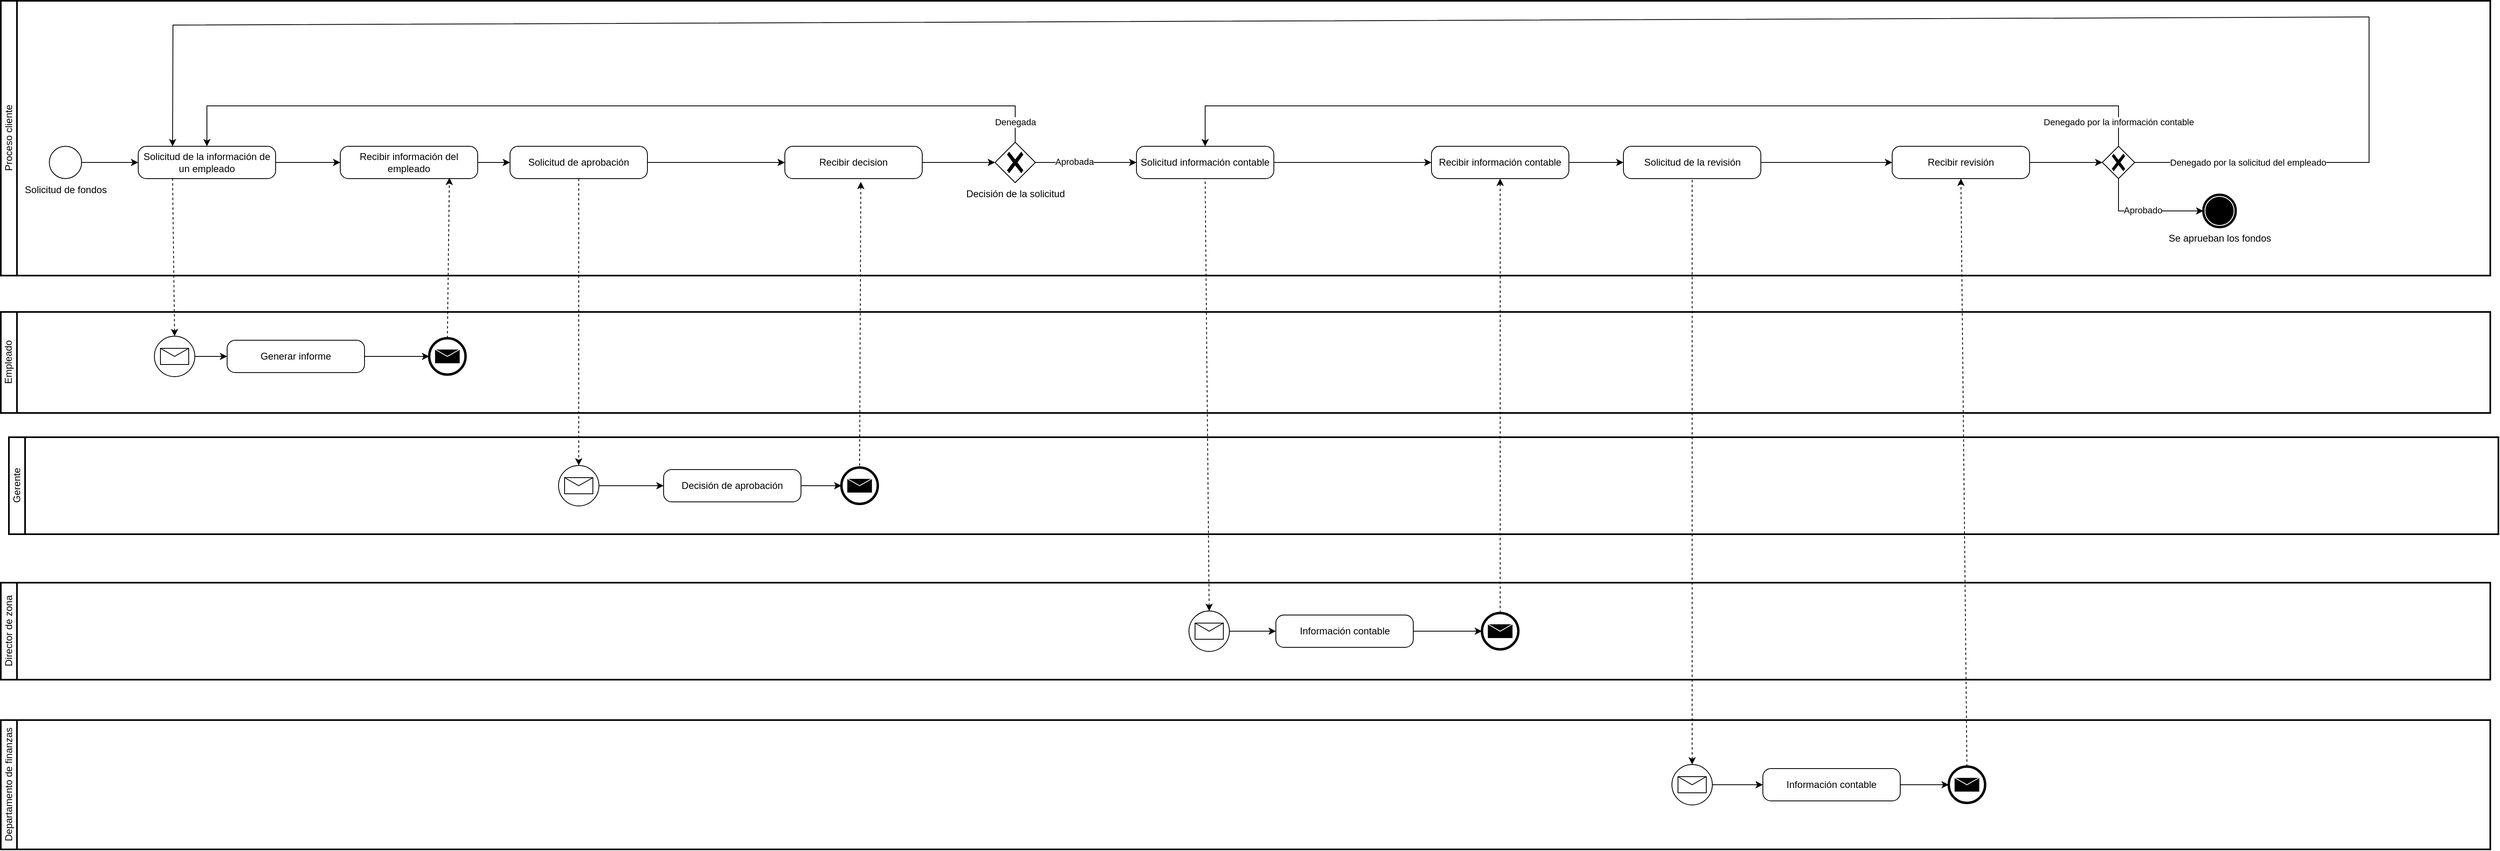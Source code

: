 <mxfile version="20.5.1" type="google"><diagram id="k3MHeP41yX4JBNx6G48g" name="Página-1"><mxGraphModel grid="1" page="1" gridSize="10" guides="1" tooltips="1" connect="1" arrows="1" fold="1" pageScale="1" pageWidth="827" pageHeight="1169" math="0" shadow="0"><root><mxCell id="0"/><mxCell id="1" parent="0"/><mxCell id="_PituJPW_yu_oM9BYutS-4" value="Proceso cliente" style="swimlane;html=1;startSize=20;fontStyle=0;collapsible=0;horizontal=0;swimlaneLine=1;swimlaneFillColor=#ffffff;strokeWidth=2;" vertex="1" parent="1"><mxGeometry x="120" y="140" width="3080" height="340" as="geometry"/></mxCell><mxCell id="_PituJPW_yu_oM9BYutS-1" value="&lt;div&gt;Solicitud de fondos&lt;/div&gt;" style="points=[[0.145,0.145,0],[0.5,0,0],[0.855,0.145,0],[1,0.5,0],[0.855,0.855,0],[0.5,1,0],[0.145,0.855,0],[0,0.5,0]];shape=mxgraph.bpmn.event;html=1;verticalLabelPosition=bottom;labelBackgroundColor=#ffffff;verticalAlign=top;align=center;perimeter=ellipsePerimeter;outlineConnect=0;aspect=fixed;outline=standard;symbol=general;" vertex="1" parent="_PituJPW_yu_oM9BYutS-4"><mxGeometry x="60" y="180" width="40" height="40" as="geometry"/></mxCell><mxCell id="_PituJPW_yu_oM9BYutS-3" value="" style="endArrow=classic;html=1;rounded=0;exitX=1;exitY=0.5;exitDx=0;exitDy=0;exitPerimeter=0;entryX=0;entryY=0.5;entryDx=0;entryDy=0;entryPerimeter=0;endFill=1;" edge="1" parent="_PituJPW_yu_oM9BYutS-4" source="_PituJPW_yu_oM9BYutS-1" target="_PituJPW_yu_oM9BYutS-11"><mxGeometry width="50" height="50" relative="1" as="geometry"><mxPoint x="370" y="450" as="sourcePoint"/><mxPoint x="180" y="200" as="targetPoint"/></mxGeometry></mxCell><mxCell id="_PituJPW_yu_oM9BYutS-11" value="Solicitud de la información de un empleado" style="points=[[0.25,0,0],[0.5,0,0],[0.75,0,0],[1,0.25,0],[1,0.5,0],[1,0.75,0],[0.75,1,0],[0.5,1,0],[0.25,1,0],[0,0.75,0],[0,0.5,0],[0,0.25,0]];shape=mxgraph.bpmn.task;whiteSpace=wrap;rectStyle=rounded;size=10;taskMarker=abstract;" vertex="1" parent="_PituJPW_yu_oM9BYutS-4"><mxGeometry x="170" y="180" width="170" height="40" as="geometry"/></mxCell><mxCell id="_PituJPW_yu_oM9BYutS-12" value="Solicitud de aprobación" style="points=[[0.25,0,0],[0.5,0,0],[0.75,0,0],[1,0.25,0],[1,0.5,0],[1,0.75,0],[0.75,1,0],[0.5,1,0],[0.25,1,0],[0,0.75,0],[0,0.5,0],[0,0.25,0]];shape=mxgraph.bpmn.task;whiteSpace=wrap;rectStyle=rounded;size=10;taskMarker=abstract;" vertex="1" parent="_PituJPW_yu_oM9BYutS-4"><mxGeometry x="630" y="180" width="170" height="40" as="geometry"/></mxCell><mxCell id="_PituJPW_yu_oM9BYutS-13" value="Recibir información del empleado" style="points=[[0.25,0,0],[0.5,0,0],[0.75,0,0],[1,0.25,0],[1,0.5,0],[1,0.75,0],[0.75,1,0],[0.5,1,0],[0.25,1,0],[0,0.75,0],[0,0.5,0],[0,0.25,0]];shape=mxgraph.bpmn.task;whiteSpace=wrap;rectStyle=rounded;size=10;taskMarker=abstract;" vertex="1" parent="_PituJPW_yu_oM9BYutS-4"><mxGeometry x="420" y="180" width="170" height="40" as="geometry"/></mxCell><mxCell id="_PituJPW_yu_oM9BYutS-14" value="" style="endArrow=classic;html=1;rounded=0;exitX=1;exitY=0.5;exitDx=0;exitDy=0;exitPerimeter=0;entryX=0;entryY=0.5;entryDx=0;entryDy=0;entryPerimeter=0;" edge="1" parent="_PituJPW_yu_oM9BYutS-4" source="_PituJPW_yu_oM9BYutS-11" target="_PituJPW_yu_oM9BYutS-13"><mxGeometry width="50" height="50" relative="1" as="geometry"><mxPoint x="390" y="440" as="sourcePoint"/><mxPoint x="440" y="390" as="targetPoint"/></mxGeometry></mxCell><mxCell id="_PituJPW_yu_oM9BYutS-26" value="Recibir decision" style="points=[[0.25,0,0],[0.5,0,0],[0.75,0,0],[1,0.25,0],[1,0.5,0],[1,0.75,0],[0.75,1,0],[0.5,1,0],[0.25,1,0],[0,0.75,0],[0,0.5,0],[0,0.25,0]];shape=mxgraph.bpmn.task;whiteSpace=wrap;rectStyle=rounded;size=10;taskMarker=abstract;" vertex="1" parent="_PituJPW_yu_oM9BYutS-4"><mxGeometry x="970" y="180" width="170" height="40" as="geometry"/></mxCell><mxCell id="_PituJPW_yu_oM9BYutS-28" value="" style="endArrow=classic;html=1;rounded=0;exitX=1;exitY=0.5;exitDx=0;exitDy=0;exitPerimeter=0;entryX=0;entryY=0.5;entryDx=0;entryDy=0;entryPerimeter=0;" edge="1" parent="_PituJPW_yu_oM9BYutS-4" source="_PituJPW_yu_oM9BYutS-12" target="_PituJPW_yu_oM9BYutS-26"><mxGeometry width="50" height="50" relative="1" as="geometry"><mxPoint x="1030" y="440" as="sourcePoint"/><mxPoint x="1080" y="390" as="targetPoint"/></mxGeometry></mxCell><mxCell id="_PituJPW_yu_oM9BYutS-29" value="Decisión de la solicitud" style="points=[[0.25,0.25,0],[0.5,0,0],[0.75,0.25,0],[1,0.5,0],[0.75,0.75,0],[0.5,1,0],[0.25,0.75,0],[0,0.5,0]];shape=mxgraph.bpmn.gateway2;html=1;verticalLabelPosition=bottom;labelBackgroundColor=#ffffff;verticalAlign=top;align=center;perimeter=rhombusPerimeter;outlineConnect=0;outline=none;symbol=none;gwType=exclusive;" vertex="1" parent="_PituJPW_yu_oM9BYutS-4"><mxGeometry x="1230" y="175" width="50" height="50" as="geometry"/></mxCell><mxCell id="_PituJPW_yu_oM9BYutS-30" value="" style="endArrow=classic;html=1;rounded=0;exitX=1;exitY=0.5;exitDx=0;exitDy=0;exitPerimeter=0;entryX=0;entryY=0.5;entryDx=0;entryDy=0;entryPerimeter=0;endFill=1;" edge="1" parent="_PituJPW_yu_oM9BYutS-4" source="_PituJPW_yu_oM9BYutS-26" target="_PituJPW_yu_oM9BYutS-29"><mxGeometry width="50" height="50" relative="1" as="geometry"><mxPoint x="970" y="440" as="sourcePoint"/><mxPoint x="1020" y="390" as="targetPoint"/></mxGeometry></mxCell><mxCell id="_PituJPW_yu_oM9BYutS-31" value="" style="endArrow=classic;html=1;rounded=0;exitX=1;exitY=0.5;exitDx=0;exitDy=0;exitPerimeter=0;entryX=0;entryY=0.5;entryDx=0;entryDy=0;entryPerimeter=0;" edge="1" parent="_PituJPW_yu_oM9BYutS-4" source="_PituJPW_yu_oM9BYutS-13" target="_PituJPW_yu_oM9BYutS-12"><mxGeometry width="50" height="50" relative="1" as="geometry"><mxPoint x="990" y="350" as="sourcePoint"/><mxPoint x="1040" y="300" as="targetPoint"/></mxGeometry></mxCell><mxCell id="_PituJPW_yu_oM9BYutS-32" value="" style="endArrow=none;html=1;rounded=0;entryX=0.5;entryY=0;entryDx=0;entryDy=0;entryPerimeter=0;exitX=0.5;exitY=0;exitDx=0;exitDy=0;exitPerimeter=0;endFill=0;startArrow=classic;startFill=1;" edge="1" parent="_PituJPW_yu_oM9BYutS-4" source="_PituJPW_yu_oM9BYutS-11" target="_PituJPW_yu_oM9BYutS-29"><mxGeometry width="50" height="50" relative="1" as="geometry"><mxPoint x="270" y="120" as="sourcePoint"/><mxPoint x="1180" y="330" as="targetPoint"/><Array as="points"><mxPoint x="255" y="130"/><mxPoint x="970" y="130"/><mxPoint x="1255" y="130"/></Array></mxGeometry></mxCell><mxCell id="_PituJPW_yu_oM9BYutS-33" value="Denegada" style="edgeLabel;html=1;align=center;verticalAlign=middle;resizable=0;points=[];" vertex="1" connectable="0" parent="_PituJPW_yu_oM9BYutS-32"><mxGeometry x="0.3" y="-1" relative="1" as="geometry"><mxPoint x="338" y="19" as="offset"/></mxGeometry></mxCell><mxCell id="_PituJPW_yu_oM9BYutS-47" style="edgeStyle=orthogonalEdgeStyle;rounded=0;orthogonalLoop=1;jettySize=auto;html=1;entryX=0;entryY=0.5;entryDx=0;entryDy=0;entryPerimeter=0;" edge="1" parent="_PituJPW_yu_oM9BYutS-4" source="_PituJPW_yu_oM9BYutS-40" target="_PituJPW_yu_oM9BYutS-46"><mxGeometry relative="1" as="geometry"/></mxCell><mxCell id="_PituJPW_yu_oM9BYutS-40" value="Solicitud información contable" style="points=[[0.25,0,0],[0.5,0,0],[0.75,0,0],[1,0.25,0],[1,0.5,0],[1,0.75,0],[0.75,1,0],[0.5,1,0],[0.25,1,0],[0,0.75,0],[0,0.5,0],[0,0.25,0]];shape=mxgraph.bpmn.task;whiteSpace=wrap;rectStyle=rounded;size=10;taskMarker=abstract;" vertex="1" parent="_PituJPW_yu_oM9BYutS-4"><mxGeometry x="1405" y="180" width="170" height="40" as="geometry"/></mxCell><mxCell id="_PituJPW_yu_oM9BYutS-41" value="" style="endArrow=none;html=1;rounded=0;entryX=1;entryY=0.5;entryDx=0;entryDy=0;entryPerimeter=0;exitX=0;exitY=0.5;exitDx=0;exitDy=0;exitPerimeter=0;endFill=0;startArrow=classic;startFill=1;" edge="1" parent="_PituJPW_yu_oM9BYutS-4" source="_PituJPW_yu_oM9BYutS-40" target="_PituJPW_yu_oM9BYutS-29"><mxGeometry width="50" height="50" relative="1" as="geometry"><mxPoint x="900" y="620" as="sourcePoint"/><mxPoint x="950" y="570" as="targetPoint"/><Array as="points"/></mxGeometry></mxCell><mxCell id="_PituJPW_yu_oM9BYutS-45" value="Aprobada" style="edgeLabel;html=1;align=center;verticalAlign=middle;resizable=0;points=[];" vertex="1" connectable="0" parent="_PituJPW_yu_oM9BYutS-41"><mxGeometry x="0.232" y="-1" relative="1" as="geometry"><mxPoint as="offset"/></mxGeometry></mxCell><mxCell id="_PituJPW_yu_oM9BYutS-56" style="edgeStyle=orthogonalEdgeStyle;rounded=0;orthogonalLoop=1;jettySize=auto;html=1;entryX=0;entryY=0.5;entryDx=0;entryDy=0;entryPerimeter=0;" edge="1" parent="_PituJPW_yu_oM9BYutS-4" source="_PituJPW_yu_oM9BYutS-46" target="_PituJPW_yu_oM9BYutS-55"><mxGeometry relative="1" as="geometry"/></mxCell><mxCell id="_PituJPW_yu_oM9BYutS-46" value="Recibir información contable" style="points=[[0.25,0,0],[0.5,0,0],[0.75,0,0],[1,0.25,0],[1,0.5,0],[1,0.75,0],[0.75,1,0],[0.5,1,0],[0.25,1,0],[0,0.75,0],[0,0.5,0],[0,0.25,0]];shape=mxgraph.bpmn.task;whiteSpace=wrap;rectStyle=rounded;size=10;taskMarker=abstract;" vertex="1" parent="_PituJPW_yu_oM9BYutS-4"><mxGeometry x="1770" y="180" width="170" height="40" as="geometry"/></mxCell><mxCell id="_PituJPW_yu_oM9BYutS-59" style="edgeStyle=orthogonalEdgeStyle;rounded=0;orthogonalLoop=1;jettySize=auto;html=1;entryX=0;entryY=0.5;entryDx=0;entryDy=0;entryPerimeter=0;" edge="1" parent="_PituJPW_yu_oM9BYutS-4" source="_PituJPW_yu_oM9BYutS-55" target="_PituJPW_yu_oM9BYutS-58"><mxGeometry relative="1" as="geometry"/></mxCell><mxCell id="_PituJPW_yu_oM9BYutS-55" value="Solicitud de la revisión" style="points=[[0.25,0,0],[0.5,0,0],[0.75,0,0],[1,0.25,0],[1,0.5,0],[1,0.75,0],[0.75,1,0],[0.5,1,0],[0.25,1,0],[0,0.75,0],[0,0.5,0],[0,0.25,0]];shape=mxgraph.bpmn.task;whiteSpace=wrap;rectStyle=rounded;size=10;taskMarker=abstract;" vertex="1" parent="_PituJPW_yu_oM9BYutS-4"><mxGeometry x="2007.5" y="180" width="170" height="40" as="geometry"/></mxCell><mxCell id="_PituJPW_yu_oM9BYutS-58" value="Recibir revisión" style="points=[[0.25,0,0],[0.5,0,0],[0.75,0,0],[1,0.25,0],[1,0.5,0],[1,0.75,0],[0.75,1,0],[0.5,1,0],[0.25,1,0],[0,0.75,0],[0,0.5,0],[0,0.25,0]];shape=mxgraph.bpmn.task;whiteSpace=wrap;rectStyle=rounded;size=10;taskMarker=abstract;" vertex="1" parent="_PituJPW_yu_oM9BYutS-4"><mxGeometry x="2340" y="180" width="170" height="40" as="geometry"/></mxCell><mxCell id="_PituJPW_yu_oM9BYutS-61" value="" style="points=[[0.25,0.25,0],[0.5,0,0],[0.75,0.25,0],[1,0.5,0],[0.75,0.75,0],[0.5,1,0],[0.25,0.75,0],[0,0.5,0]];shape=mxgraph.bpmn.gateway2;html=1;verticalLabelPosition=bottom;labelBackgroundColor=#ffffff;verticalAlign=top;align=center;perimeter=rhombusPerimeter;outlineConnect=0;outline=none;symbol=none;gwType=exclusive;" vertex="1" parent="_PituJPW_yu_oM9BYutS-4"><mxGeometry x="2600" y="180" width="40" height="40" as="geometry"/></mxCell><mxCell id="_PituJPW_yu_oM9BYutS-62" value="" style="endArrow=classic;html=1;rounded=0;entryX=0;entryY=0.5;entryDx=0;entryDy=0;entryPerimeter=0;exitX=1;exitY=0.5;exitDx=0;exitDy=0;exitPerimeter=0;endFill=1;" edge="1" parent="_PituJPW_yu_oM9BYutS-4" source="_PituJPW_yu_oM9BYutS-58" target="_PituJPW_yu_oM9BYutS-61"><mxGeometry width="50" height="50" relative="1" as="geometry"><mxPoint x="2330" y="470" as="sourcePoint"/><mxPoint x="2380" y="420" as="targetPoint"/></mxGeometry></mxCell><mxCell id="_PituJPW_yu_oM9BYutS-63" value="Se aprueban los fondos" style="points=[[0.145,0.145,0],[0.5,0,0],[0.855,0.145,0],[1,0.5,0],[0.855,0.855,0],[0.5,1,0],[0.145,0.855,0],[0,0.5,0]];shape=mxgraph.bpmn.event;html=1;verticalLabelPosition=bottom;labelBackgroundColor=#ffffff;verticalAlign=top;align=center;perimeter=ellipsePerimeter;outlineConnect=0;aspect=fixed;outline=end;symbol=terminate;" vertex="1" parent="_PituJPW_yu_oM9BYutS-4"><mxGeometry x="2725" y="240" width="40" height="40" as="geometry"/></mxCell><mxCell id="_PituJPW_yu_oM9BYutS-64" value="" style="endArrow=none;html=1;rounded=0;entryX=0.5;entryY=1;entryDx=0;entryDy=0;entryPerimeter=0;exitX=0;exitY=0.5;exitDx=0;exitDy=0;exitPerimeter=0;endFill=0;startArrow=classic;startFill=1;" edge="1" parent="_PituJPW_yu_oM9BYutS-4" source="_PituJPW_yu_oM9BYutS-63" target="_PituJPW_yu_oM9BYutS-61"><mxGeometry width="50" height="50" relative="1" as="geometry"><mxPoint x="2420" y="470" as="sourcePoint"/><mxPoint x="2470" y="420" as="targetPoint"/><Array as="points"><mxPoint x="2620" y="260"/></Array></mxGeometry></mxCell><mxCell id="_PituJPW_yu_oM9BYutS-65" value="Aprobado" style="edgeLabel;html=1;align=center;verticalAlign=middle;resizable=0;points=[];" vertex="1" connectable="0" parent="_PituJPW_yu_oM9BYutS-64"><mxGeometry x="0.035" y="-1" relative="1" as="geometry"><mxPoint as="offset"/></mxGeometry></mxCell><mxCell id="_PituJPW_yu_oM9BYutS-66" value="" style="endArrow=none;html=1;rounded=0;entryX=1;entryY=0.5;entryDx=0;entryDy=0;entryPerimeter=0;exitX=0.25;exitY=0;exitDx=0;exitDy=0;exitPerimeter=0;endFill=0;startArrow=classic;startFill=1;" edge="1" parent="_PituJPW_yu_oM9BYutS-4" source="_PituJPW_yu_oM9BYutS-11" target="_PituJPW_yu_oM9BYutS-61"><mxGeometry width="50" height="50" relative="1" as="geometry"><mxPoint x="188.824" y="30" as="sourcePoint"/><mxPoint x="2290" y="190" as="targetPoint"/><Array as="points"><mxPoint x="213" y="30"/><mxPoint x="2930" y="20"/><mxPoint x="2930" y="200"/></Array></mxGeometry></mxCell><mxCell id="_PituJPW_yu_oM9BYutS-67" value="&lt;div&gt;Denegado por la solicitud del empleado&lt;/div&gt;" style="edgeLabel;html=1;align=center;verticalAlign=middle;resizable=0;points=[];" vertex="1" connectable="0" parent="_PituJPW_yu_oM9BYutS-66"><mxGeometry x="0.967" y="2" relative="1" as="geometry"><mxPoint x="85" y="-2" as="offset"/></mxGeometry></mxCell><mxCell id="_PituJPW_yu_oM9BYutS-68" value="Denegado por la información contable" style="endArrow=none;html=1;rounded=0;exitX=0.5;exitY=0;exitDx=0;exitDy=0;exitPerimeter=0;entryX=0.5;entryY=0;entryDx=0;entryDy=0;entryPerimeter=0;startArrow=classic;startFill=1;" edge="1" parent="_PituJPW_yu_oM9BYutS-4" source="_PituJPW_yu_oM9BYutS-40" target="_PituJPW_yu_oM9BYutS-61"><mxGeometry x="0.951" width="50" height="50" relative="1" as="geometry"><mxPoint x="1680" y="210" as="sourcePoint"/><mxPoint x="1730" y="160" as="targetPoint"/><Array as="points"><mxPoint x="1490" y="130"/><mxPoint x="2620" y="130"/></Array><mxPoint as="offset"/></mxGeometry></mxCell><mxCell id="_PituJPW_yu_oM9BYutS-5" value="Gerente" style="swimlane;html=1;startSize=20;fontStyle=0;collapsible=0;horizontal=0;swimlaneLine=1;swimlaneFillColor=#ffffff;strokeWidth=2;" vertex="1" parent="1"><mxGeometry x="130" y="680" width="3080" height="120" as="geometry"/></mxCell><mxCell id="_PituJPW_yu_oM9BYutS-22" value="Decisión de aprobación" style="points=[[0.25,0,0],[0.5,0,0],[0.75,0,0],[1,0.25,0],[1,0.5,0],[1,0.75,0],[0.75,1,0],[0.5,1,0],[0.25,1,0],[0,0.75,0],[0,0.5,0],[0,0.25,0]];shape=mxgraph.bpmn.task;whiteSpace=wrap;rectStyle=rounded;size=10;taskMarker=abstract;" vertex="1" parent="_PituJPW_yu_oM9BYutS-5"><mxGeometry x="810" y="40" width="170" height="40" as="geometry"/></mxCell><mxCell id="_PituJPW_yu_oM9BYutS-23" value="" style="endArrow=classic;html=1;rounded=0;entryX=0;entryY=0.5;entryDx=0;entryDy=0;entryPerimeter=0;exitX=1;exitY=0.5;exitDx=0;exitDy=0;exitPerimeter=0;" edge="1" parent="_PituJPW_yu_oM9BYutS-5" source="s8Sb2NE7fBz4ASJGulB_-4" target="_PituJPW_yu_oM9BYutS-22"><mxGeometry width="50" height="50" relative="1" as="geometry"><mxPoint x="770" y="40" as="sourcePoint"/><mxPoint x="640" y="-170" as="targetPoint"/></mxGeometry></mxCell><mxCell id="_PituJPW_yu_oM9BYutS-24" value="" style="endArrow=classic;html=1;rounded=0;exitX=1;exitY=0.5;exitDx=0;exitDy=0;exitPerimeter=0;entryX=0;entryY=0.5;entryDx=0;entryDy=0;entryPerimeter=0;" edge="1" parent="_PituJPW_yu_oM9BYutS-5" source="_PituJPW_yu_oM9BYutS-22" target="s8Sb2NE7fBz4ASJGulB_-5"><mxGeometry width="50" height="50" relative="1" as="geometry"><mxPoint x="590" y="-120" as="sourcePoint"/><mxPoint x="1010" y="80" as="targetPoint"/></mxGeometry></mxCell><mxCell id="s8Sb2NE7fBz4ASJGulB_-4" value="" style="points=[[0.145,0.145,0],[0.5,0,0],[0.855,0.145,0],[1,0.5,0],[0.855,0.855,0],[0.5,1,0],[0.145,0.855,0],[0,0.5,0]];shape=mxgraph.bpmn.event;html=1;verticalLabelPosition=bottom;labelBackgroundColor=#ffffff;verticalAlign=top;align=center;perimeter=ellipsePerimeter;outlineConnect=0;aspect=fixed;outline=standard;symbol=message;" vertex="1" parent="_PituJPW_yu_oM9BYutS-5"><mxGeometry x="680" y="35" width="50" height="50" as="geometry"/></mxCell><mxCell id="s8Sb2NE7fBz4ASJGulB_-5" value="" style="points=[[0.145,0.145,0],[0.5,0,0],[0.855,0.145,0],[1,0.5,0],[0.855,0.855,0],[0.5,1,0],[0.145,0.855,0],[0,0.5,0]];shape=mxgraph.bpmn.event;html=1;verticalLabelPosition=bottom;labelBackgroundColor=#ffffff;verticalAlign=top;align=center;perimeter=ellipsePerimeter;outlineConnect=0;aspect=fixed;outline=end;symbol=message;" vertex="1" parent="_PituJPW_yu_oM9BYutS-5"><mxGeometry x="1030" y="37.5" width="45" height="45" as="geometry"/></mxCell><mxCell id="_PituJPW_yu_oM9BYutS-6" value="Empleado" style="swimlane;html=1;startSize=20;fontStyle=0;collapsible=0;horizontal=0;swimlaneLine=1;swimlaneFillColor=#ffffff;strokeWidth=2;" vertex="1" parent="1"><mxGeometry x="120" y="525" width="3080" height="125" as="geometry"/></mxCell><mxCell id="_PituJPW_yu_oM9BYutS-16" value="Generar informe" style="points=[[0.25,0,0],[0.5,0,0],[0.75,0,0],[1,0.25,0],[1,0.5,0],[1,0.75,0],[0.75,1,0],[0.5,1,0],[0.25,1,0],[0,0.75,0],[0,0.5,0],[0,0.25,0]];shape=mxgraph.bpmn.task;whiteSpace=wrap;rectStyle=rounded;size=10;taskMarker=abstract;" vertex="1" parent="_PituJPW_yu_oM9BYutS-6"><mxGeometry x="280" y="35" width="170" height="40" as="geometry"/></mxCell><mxCell id="_PituJPW_yu_oM9BYutS-17" value="" style="endArrow=classic;html=1;rounded=0;entryX=0;entryY=0.5;entryDx=0;entryDy=0;entryPerimeter=0;exitX=1;exitY=0.5;exitDx=0;exitDy=0;exitPerimeter=0;" edge="1" parent="_PituJPW_yu_oM9BYutS-6" source="s8Sb2NE7fBz4ASJGulB_-2" target="_PituJPW_yu_oM9BYutS-16"><mxGeometry width="50" height="50" relative="1" as="geometry"><mxPoint x="250" y="95" as="sourcePoint"/><mxPoint x="640" y="-15" as="targetPoint"/></mxGeometry></mxCell><mxCell id="_PituJPW_yu_oM9BYutS-18" value="" style="endArrow=classic;html=1;rounded=0;exitX=1;exitY=0.5;exitDx=0;exitDy=0;exitPerimeter=0;entryX=0;entryY=0.5;entryDx=0;entryDy=0;entryPerimeter=0;" edge="1" parent="_PituJPW_yu_oM9BYutS-6" source="_PituJPW_yu_oM9BYutS-16" target="s8Sb2NE7fBz4ASJGulB_-1"><mxGeometry width="50" height="50" relative="1" as="geometry"><mxPoint x="590" y="35" as="sourcePoint"/><mxPoint x="490" y="85" as="targetPoint"/></mxGeometry></mxCell><mxCell id="s8Sb2NE7fBz4ASJGulB_-2" value="" style="points=[[0.145,0.145,0],[0.5,0,0],[0.855,0.145,0],[1,0.5,0],[0.855,0.855,0],[0.5,1,0],[0.145,0.855,0],[0,0.5,0]];shape=mxgraph.bpmn.event;html=1;verticalLabelPosition=bottom;labelBackgroundColor=#ffffff;verticalAlign=top;align=center;perimeter=ellipsePerimeter;outlineConnect=0;aspect=fixed;outline=standard;symbol=message;" vertex="1" parent="_PituJPW_yu_oM9BYutS-6"><mxGeometry x="190" y="30" width="50" height="50" as="geometry"/></mxCell><mxCell id="s8Sb2NE7fBz4ASJGulB_-1" value="" style="points=[[0.145,0.145,0],[0.5,0,0],[0.855,0.145,0],[1,0.5,0],[0.855,0.855,0],[0.5,1,0],[0.145,0.855,0],[0,0.5,0]];shape=mxgraph.bpmn.event;html=1;verticalLabelPosition=bottom;labelBackgroundColor=#ffffff;verticalAlign=top;align=center;perimeter=ellipsePerimeter;outlineConnect=0;aspect=fixed;outline=end;symbol=message;" vertex="1" parent="_PituJPW_yu_oM9BYutS-6"><mxGeometry x="530" y="32.5" width="45" height="45" as="geometry"/></mxCell><mxCell id="_PituJPW_yu_oM9BYutS-19" value="" style="endArrow=none;dashed=1;html=1;rounded=0;entryX=0.25;entryY=1;entryDx=0;entryDy=0;entryPerimeter=0;endFill=0;startArrow=classic;startFill=1;exitX=0.5;exitY=0;exitDx=0;exitDy=0;exitPerimeter=0;" edge="1" parent="1" source="s8Sb2NE7fBz4ASJGulB_-2" target="_PituJPW_yu_oM9BYutS-11"><mxGeometry width="50" height="50" relative="1" as="geometry"><mxPoint x="280" y="570" as="sourcePoint"/><mxPoint x="760" y="510" as="targetPoint"/></mxGeometry></mxCell><mxCell id="_PituJPW_yu_oM9BYutS-20" value="" style="endArrow=classic;dashed=1;html=1;rounded=0;entryX=0.794;entryY=0.975;entryDx=0;entryDy=0;entryPerimeter=0;endFill=1;startArrow=none;startFill=0;exitX=0.5;exitY=0;exitDx=0;exitDy=0;exitPerimeter=0;" edge="1" parent="1" source="s8Sb2NE7fBz4ASJGulB_-1" target="_PituJPW_yu_oM9BYutS-13"><mxGeometry width="50" height="50" relative="1" as="geometry"><mxPoint x="730" y="530" as="sourcePoint"/><mxPoint x="760" y="510" as="targetPoint"/></mxGeometry></mxCell><mxCell id="_PituJPW_yu_oM9BYutS-25" value="" style="endArrow=classic;dashed=1;html=1;rounded=0;exitX=0.5;exitY=1;exitDx=0;exitDy=0;exitPerimeter=0;endFill=1;entryX=0.5;entryY=0;entryDx=0;entryDy=0;entryPerimeter=0;" edge="1" parent="1" source="_PituJPW_yu_oM9BYutS-12" target="s8Sb2NE7fBz4ASJGulB_-4"><mxGeometry width="50" height="50" relative="1" as="geometry"><mxPoint x="780" y="560" as="sourcePoint"/><mxPoint x="870" y="710" as="targetPoint"/></mxGeometry></mxCell><mxCell id="_PituJPW_yu_oM9BYutS-27" value="" style="endArrow=none;dashed=1;html=1;rounded=0;exitX=0.553;exitY=1.1;exitDx=0;exitDy=0;exitPerimeter=0;endFill=0;startArrow=classic;startFill=1;entryX=0.5;entryY=0;entryDx=0;entryDy=0;entryPerimeter=0;" edge="1" parent="1" source="_PituJPW_yu_oM9BYutS-26" target="s8Sb2NE7fBz4ASJGulB_-5"><mxGeometry width="50" height="50" relative="1" as="geometry"><mxPoint x="1150" y="560" as="sourcePoint"/><mxPoint x="1230" y="710" as="targetPoint"/></mxGeometry></mxCell><mxCell id="_PituJPW_yu_oM9BYutS-34" value="Director de zona" style="swimlane;html=1;startSize=20;fontStyle=0;collapsible=0;horizontal=0;swimlaneLine=1;swimlaneFillColor=#ffffff;strokeWidth=2;" vertex="1" parent="1"><mxGeometry x="120" y="860" width="3080" height="120" as="geometry"/></mxCell><mxCell id="_PituJPW_yu_oM9BYutS-37" value="Información contable" style="points=[[0.25,0,0],[0.5,0,0],[0.75,0,0],[1,0.25,0],[1,0.5,0],[1,0.75,0],[0.75,1,0],[0.5,1,0],[0.25,1,0],[0,0.75,0],[0,0.5,0],[0,0.25,0]];shape=mxgraph.bpmn.task;whiteSpace=wrap;rectStyle=rounded;size=10;taskMarker=abstract;" vertex="1" parent="_PituJPW_yu_oM9BYutS-34"><mxGeometry x="1577.5" y="40" width="170" height="40" as="geometry"/></mxCell><mxCell id="_PituJPW_yu_oM9BYutS-38" value="" style="endArrow=classic;html=1;rounded=0;entryX=0;entryY=0.5;entryDx=0;entryDy=0;entryPerimeter=0;exitX=1;exitY=0.5;exitDx=0;exitDy=0;exitPerimeter=0;" edge="1" parent="_PituJPW_yu_oM9BYutS-34" source="s8Sb2NE7fBz4ASJGulB_-7" target="_PituJPW_yu_oM9BYutS-37"><mxGeometry width="50" height="50" relative="1" as="geometry"><mxPoint x="1513" y="60" as="sourcePoint"/><mxPoint x="1407.5" y="-170" as="targetPoint"/></mxGeometry></mxCell><mxCell id="_PituJPW_yu_oM9BYutS-39" value="" style="endArrow=classic;html=1;rounded=0;exitX=1;exitY=0.5;exitDx=0;exitDy=0;exitPerimeter=0;entryX=0;entryY=0.5;entryDx=0;entryDy=0;entryPerimeter=0;" edge="1" parent="_PituJPW_yu_oM9BYutS-34" source="_PituJPW_yu_oM9BYutS-37" target="s8Sb2NE7fBz4ASJGulB_-6"><mxGeometry width="50" height="50" relative="1" as="geometry"><mxPoint x="1437.5" y="30" as="sourcePoint"/><mxPoint x="1830" y="60" as="targetPoint"/></mxGeometry></mxCell><mxCell id="s8Sb2NE7fBz4ASJGulB_-7" value="" style="points=[[0.145,0.145,0],[0.5,0,0],[0.855,0.145,0],[1,0.5,0],[0.855,0.855,0],[0.5,1,0],[0.145,0.855,0],[0,0.5,0]];shape=mxgraph.bpmn.event;html=1;verticalLabelPosition=bottom;labelBackgroundColor=#ffffff;verticalAlign=top;align=center;perimeter=ellipsePerimeter;outlineConnect=0;aspect=fixed;outline=standard;symbol=message;" vertex="1" parent="_PituJPW_yu_oM9BYutS-34"><mxGeometry x="1470" y="35" width="50" height="50" as="geometry"/></mxCell><mxCell id="s8Sb2NE7fBz4ASJGulB_-6" value="" style="points=[[0.145,0.145,0],[0.5,0,0],[0.855,0.145,0],[1,0.5,0],[0.855,0.855,0],[0.5,1,0],[0.145,0.855,0],[0,0.5,0]];shape=mxgraph.bpmn.event;html=1;verticalLabelPosition=bottom;labelBackgroundColor=#ffffff;verticalAlign=top;align=center;perimeter=ellipsePerimeter;outlineConnect=0;aspect=fixed;outline=end;symbol=message;" vertex="1" parent="_PituJPW_yu_oM9BYutS-34"><mxGeometry x="1832.5" y="37.5" width="45" height="45" as="geometry"/></mxCell><mxCell id="_PituJPW_yu_oM9BYutS-43" value="" style="endArrow=none;dashed=1;html=1;rounded=0;entryX=0.5;entryY=1;entryDx=0;entryDy=0;entryPerimeter=0;exitX=0.5;exitY=0;exitDx=0;exitDy=0;exitPerimeter=0;endFill=0;startArrow=classic;startFill=1;" edge="1" parent="1" source="s8Sb2NE7fBz4ASJGulB_-7" target="_PituJPW_yu_oM9BYutS-40"><mxGeometry width="50" height="50" relative="1" as="geometry"><mxPoint x="1610" y="897.5" as="sourcePoint"/><mxPoint x="1350" y="690" as="targetPoint"/></mxGeometry></mxCell><mxCell id="_PituJPW_yu_oM9BYutS-48" value="" style="endArrow=classic;dashed=1;html=1;rounded=0;entryX=0.5;entryY=1;entryDx=0;entryDy=0;entryPerimeter=0;exitX=0.5;exitY=0;exitDx=0;exitDy=0;exitPerimeter=0;endFill=1;" edge="1" parent="1" source="s8Sb2NE7fBz4ASJGulB_-6" target="_PituJPW_yu_oM9BYutS-46"><mxGeometry width="50" height="50" relative="1" as="geometry"><mxPoint x="1975" y="895" as="sourcePoint"/><mxPoint x="1660" y="570" as="targetPoint"/></mxGeometry></mxCell><mxCell id="_PituJPW_yu_oM9BYutS-49" value="Departamento de finanzas" style="swimlane;html=1;startSize=20;fontStyle=0;collapsible=0;horizontal=0;swimlaneLine=1;swimlaneFillColor=#ffffff;strokeWidth=2;" vertex="1" parent="1"><mxGeometry x="120" y="1030" width="3080" height="160" as="geometry"/></mxCell><mxCell id="_PituJPW_yu_oM9BYutS-52" value="Información contable" style="points=[[0.25,0,0],[0.5,0,0],[0.75,0,0],[1,0.25,0],[1,0.5,0],[1,0.75,0],[0.75,1,0],[0.5,1,0],[0.25,1,0],[0,0.75,0],[0,0.5,0],[0,0.25,0]];shape=mxgraph.bpmn.task;whiteSpace=wrap;rectStyle=rounded;size=10;taskMarker=abstract;" vertex="1" parent="_PituJPW_yu_oM9BYutS-49"><mxGeometry x="2180" y="60" width="170" height="40" as="geometry"/></mxCell><mxCell id="_PituJPW_yu_oM9BYutS-53" value="" style="endArrow=classic;html=1;rounded=0;exitX=1;exitY=0.5;exitDx=0;exitDy=0;exitPerimeter=0;entryX=0;entryY=0.5;entryDx=0;entryDy=0;entryPerimeter=0;" edge="1" parent="_PituJPW_yu_oM9BYutS-49" source="s8Sb2NE7fBz4ASJGulB_-9" target="_PituJPW_yu_oM9BYutS-52"><mxGeometry width="50" height="50" relative="1" as="geometry"><mxPoint x="2115" y="80" as="sourcePoint"/><mxPoint x="2010" y="-150" as="targetPoint"/></mxGeometry></mxCell><mxCell id="_PituJPW_yu_oM9BYutS-54" value="" style="endArrow=classic;html=1;rounded=0;exitX=1;exitY=0.5;exitDx=0;exitDy=0;exitPerimeter=0;entryX=0;entryY=0.5;entryDx=0;entryDy=0;entryPerimeter=0;" edge="1" parent="_PituJPW_yu_oM9BYutS-49" source="_PituJPW_yu_oM9BYutS-52" target="s8Sb2NE7fBz4ASJGulB_-8"><mxGeometry width="50" height="50" relative="1" as="geometry"><mxPoint x="2040" y="50" as="sourcePoint"/><mxPoint x="2400" y="80" as="targetPoint"/></mxGeometry></mxCell><mxCell id="s8Sb2NE7fBz4ASJGulB_-8" value="" style="points=[[0.145,0.145,0],[0.5,0,0],[0.855,0.145,0],[1,0.5,0],[0.855,0.855,0],[0.5,1,0],[0.145,0.855,0],[0,0.5,0]];shape=mxgraph.bpmn.event;html=1;verticalLabelPosition=bottom;labelBackgroundColor=#ffffff;verticalAlign=top;align=center;perimeter=ellipsePerimeter;outlineConnect=0;aspect=fixed;outline=end;symbol=message;" vertex="1" parent="_PituJPW_yu_oM9BYutS-49"><mxGeometry x="2410" y="57.5" width="45" height="45" as="geometry"/></mxCell><mxCell id="s8Sb2NE7fBz4ASJGulB_-9" value="" style="points=[[0.145,0.145,0],[0.5,0,0],[0.855,0.145,0],[1,0.5,0],[0.855,0.855,0],[0.5,1,0],[0.145,0.855,0],[0,0.5,0]];shape=mxgraph.bpmn.event;html=1;verticalLabelPosition=bottom;labelBackgroundColor=#ffffff;verticalAlign=top;align=center;perimeter=ellipsePerimeter;outlineConnect=0;aspect=fixed;outline=standard;symbol=message;" vertex="1" parent="_PituJPW_yu_oM9BYutS-49"><mxGeometry x="2067.5" y="55" width="50" height="50" as="geometry"/></mxCell><mxCell id="_PituJPW_yu_oM9BYutS-57" value="" style="endArrow=none;dashed=1;html=1;rounded=0;entryX=0.5;entryY=1;entryDx=0;entryDy=0;entryPerimeter=0;exitX=0.5;exitY=0;exitDx=0;exitDy=0;exitPerimeter=0;startArrow=classic;startFill=1;" edge="1" parent="1" source="s8Sb2NE7fBz4ASJGulB_-9" target="_PituJPW_yu_oM9BYutS-55"><mxGeometry width="50" height="50" relative="1" as="geometry"><mxPoint x="2212.5" y="1087.5" as="sourcePoint"/><mxPoint x="2370" y="690" as="targetPoint"/></mxGeometry></mxCell><mxCell id="_PituJPW_yu_oM9BYutS-60" value="" style="endArrow=classic;dashed=1;html=1;rounded=0;exitX=0.5;exitY=0;exitDx=0;exitDy=0;exitPerimeter=0;entryX=0.5;entryY=1;entryDx=0;entryDy=0;entryPerimeter=0;endFill=1;" edge="1" parent="1" source="s8Sb2NE7fBz4ASJGulB_-8" target="_PituJPW_yu_oM9BYutS-58"><mxGeometry width="50" height="50" relative="1" as="geometry"><mxPoint x="2545" y="1085" as="sourcePoint"/><mxPoint x="2550" y="350" as="targetPoint"/></mxGeometry></mxCell></root></mxGraphModel></diagram></mxfile>